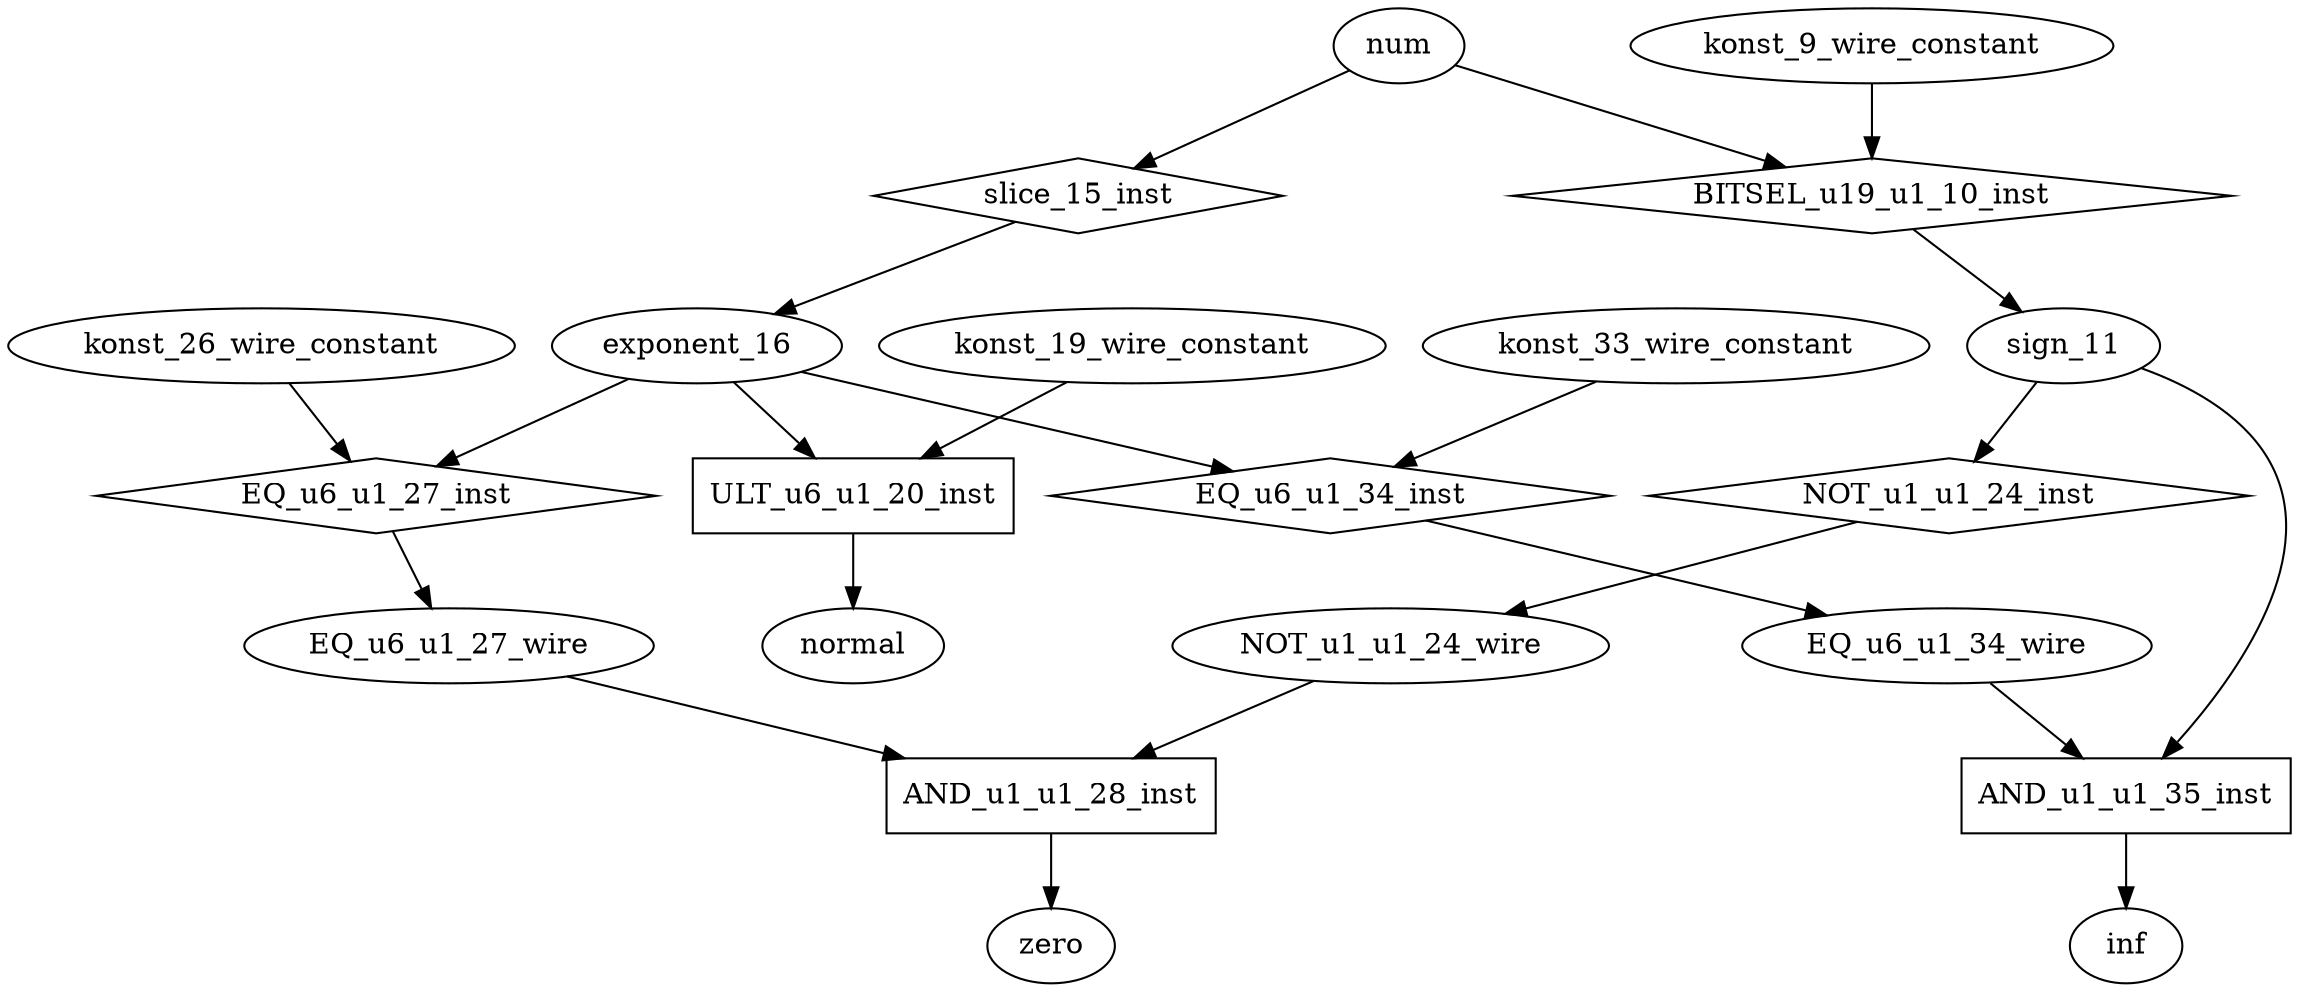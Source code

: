 digraph data_path {
  EQ_u6_u1_27_wire [shape=ellipse];
  EQ_u6_u1_34_wire [shape=ellipse];
  NOT_u1_u1_24_wire [shape=ellipse];
  exponent_16 [shape=ellipse];
  konst_19_wire_constant [shape=ellipse];
  konst_26_wire_constant [shape=ellipse];
  konst_33_wire_constant [shape=ellipse];
  konst_9_wire_constant [shape=ellipse];
  sign_11 [shape=ellipse];
  AND_u1_u1_28_inst [shape=rectangle];
NOT_u1_u1_24_wire  -> AND_u1_u1_28_inst;
EQ_u6_u1_27_wire  -> AND_u1_u1_28_inst;
AND_u1_u1_28_inst -> zero;
  AND_u1_u1_35_inst [shape=rectangle];
sign_11  -> AND_u1_u1_35_inst;
EQ_u6_u1_34_wire  -> AND_u1_u1_35_inst;
AND_u1_u1_35_inst -> inf;
  BITSEL_u19_u1_10_inst [shape=diamond];
num  -> BITSEL_u19_u1_10_inst;
konst_9_wire_constant  -> BITSEL_u19_u1_10_inst;
BITSEL_u19_u1_10_inst -> sign_11;
  EQ_u6_u1_27_inst [shape=diamond];
exponent_16  -> EQ_u6_u1_27_inst;
konst_26_wire_constant  -> EQ_u6_u1_27_inst;
EQ_u6_u1_27_inst -> EQ_u6_u1_27_wire;
  EQ_u6_u1_34_inst [shape=diamond];
exponent_16  -> EQ_u6_u1_34_inst;
konst_33_wire_constant  -> EQ_u6_u1_34_inst;
EQ_u6_u1_34_inst -> EQ_u6_u1_34_wire;
  NOT_u1_u1_24_inst [shape=diamond];
sign_11  -> NOT_u1_u1_24_inst;
NOT_u1_u1_24_inst -> NOT_u1_u1_24_wire;
  ULT_u6_u1_20_inst [shape=rectangle];
exponent_16  -> ULT_u6_u1_20_inst;
konst_19_wire_constant  -> ULT_u6_u1_20_inst;
ULT_u6_u1_20_inst -> normal;
  slice_15_inst [shape=diamond];
num  -> slice_15_inst;
slice_15_inst -> exponent_16;
}
